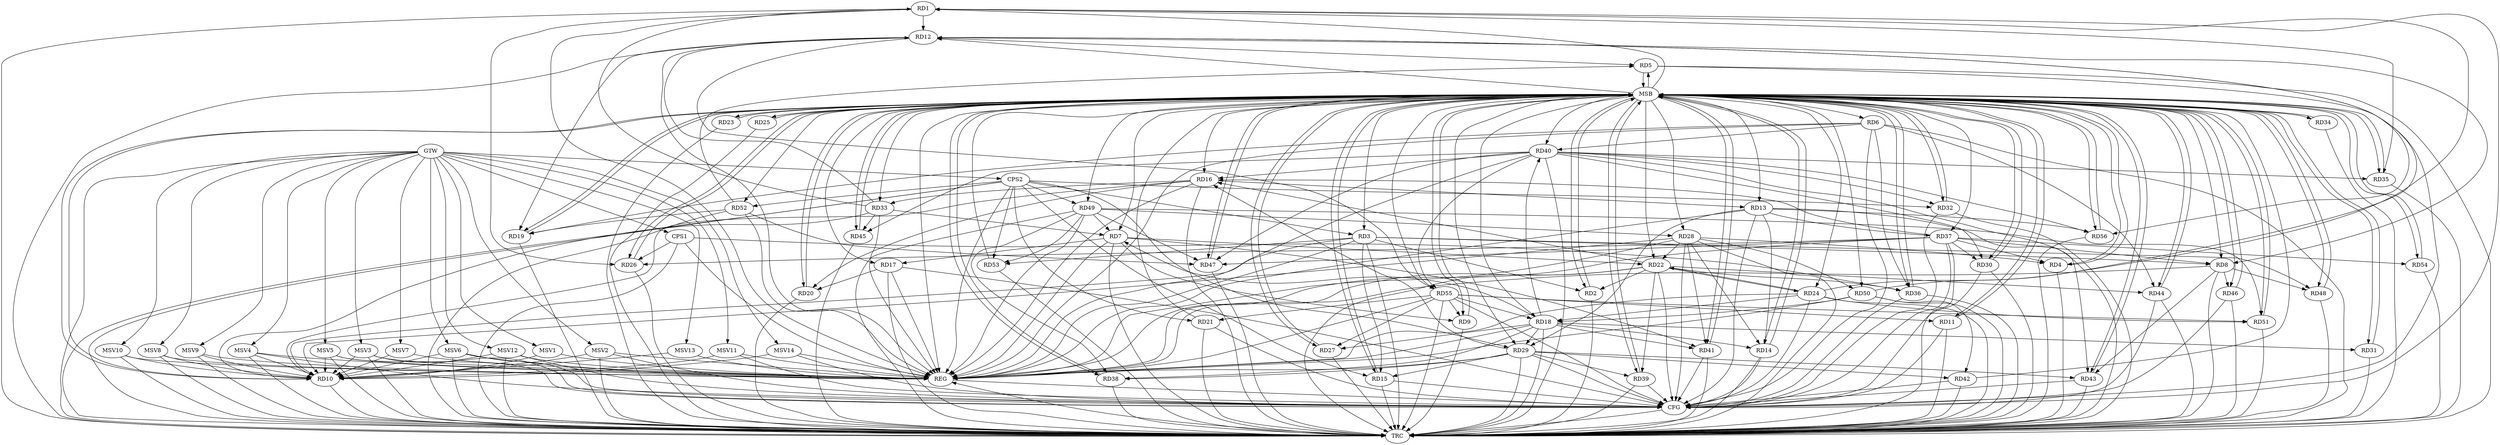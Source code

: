strict digraph G {
  RD1 [ label="RD1" ];
  RD2 [ label="RD2" ];
  RD3 [ label="RD3" ];
  RD4 [ label="RD4" ];
  RD5 [ label="RD5" ];
  RD6 [ label="RD6" ];
  RD7 [ label="RD7" ];
  RD8 [ label="RD8" ];
  RD9 [ label="RD9" ];
  RD10 [ label="RD10" ];
  RD11 [ label="RD11" ];
  RD12 [ label="RD12" ];
  RD13 [ label="RD13" ];
  RD14 [ label="RD14" ];
  RD15 [ label="RD15" ];
  RD16 [ label="RD16" ];
  RD17 [ label="RD17" ];
  RD18 [ label="RD18" ];
  RD19 [ label="RD19" ];
  RD20 [ label="RD20" ];
  RD21 [ label="RD21" ];
  RD22 [ label="RD22" ];
  RD23 [ label="RD23" ];
  RD24 [ label="RD24" ];
  RD25 [ label="RD25" ];
  RD26 [ label="RD26" ];
  RD27 [ label="RD27" ];
  RD28 [ label="RD28" ];
  RD29 [ label="RD29" ];
  RD30 [ label="RD30" ];
  RD31 [ label="RD31" ];
  RD32 [ label="RD32" ];
  RD33 [ label="RD33" ];
  RD34 [ label="RD34" ];
  RD35 [ label="RD35" ];
  RD36 [ label="RD36" ];
  RD37 [ label="RD37" ];
  RD38 [ label="RD38" ];
  RD39 [ label="RD39" ];
  RD40 [ label="RD40" ];
  RD41 [ label="RD41" ];
  RD42 [ label="RD42" ];
  RD43 [ label="RD43" ];
  RD44 [ label="RD44" ];
  RD45 [ label="RD45" ];
  RD46 [ label="RD46" ];
  RD47 [ label="RD47" ];
  RD48 [ label="RD48" ];
  RD49 [ label="RD49" ];
  RD50 [ label="RD50" ];
  RD51 [ label="RD51" ];
  RD52 [ label="RD52" ];
  RD53 [ label="RD53" ];
  RD54 [ label="RD54" ];
  RD55 [ label="RD55" ];
  RD56 [ label="RD56" ];
  CPS1 [ label="CPS1" ];
  CPS2 [ label="CPS2" ];
  GTW [ label="GTW" ];
  REG [ label="REG" ];
  MSB [ label="MSB" ];
  CFG [ label="CFG" ];
  TRC [ label="TRC" ];
  MSV1 [ label="MSV1" ];
  MSV2 [ label="MSV2" ];
  MSV3 [ label="MSV3" ];
  MSV4 [ label="MSV4" ];
  MSV5 [ label="MSV5" ];
  MSV6 [ label="MSV6" ];
  MSV7 [ label="MSV7" ];
  MSV8 [ label="MSV8" ];
  MSV9 [ label="MSV9" ];
  MSV10 [ label="MSV10" ];
  MSV11 [ label="MSV11" ];
  MSV12 [ label="MSV12" ];
  MSV13 [ label="MSV13" ];
  MSV14 [ label="MSV14" ];
  RD1 -> RD12;
  RD24 -> RD1;
  RD1 -> RD26;
  RD33 -> RD1;
  RD1 -> RD35;
  RD3 -> RD2;
  RD22 -> RD2;
  RD3 -> RD8;
  RD3 -> RD10;
  RD3 -> RD15;
  RD3 -> RD48;
  RD3 -> RD53;
  RD28 -> RD4;
  RD37 -> RD4;
  RD12 -> RD5;
  RD52 -> RD5;
  RD6 -> RD19;
  RD6 -> RD36;
  RD6 -> RD40;
  RD6 -> RD44;
  RD7 -> RD9;
  RD7 -> RD17;
  RD18 -> RD7;
  RD7 -> RD22;
  RD33 -> RD7;
  RD7 -> RD41;
  RD49 -> RD7;
  RD12 -> RD8;
  RD37 -> RD8;
  RD8 -> RD43;
  RD8 -> RD46;
  RD8 -> RD48;
  RD55 -> RD9;
  RD16 -> RD10;
  RD28 -> RD10;
  RD55 -> RD11;
  RD12 -> RD19;
  RD33 -> RD12;
  RD50 -> RD12;
  RD12 -> RD55;
  RD12 -> RD56;
  RD13 -> RD14;
  RD16 -> RD13;
  RD13 -> RD29;
  RD13 -> RD37;
  RD13 -> RD56;
  RD18 -> RD14;
  RD28 -> RD14;
  RD29 -> RD15;
  RD16 -> RD20;
  RD22 -> RD16;
  RD29 -> RD16;
  RD16 -> RD33;
  RD37 -> RD16;
  RD40 -> RD16;
  RD17 -> RD20;
  RD24 -> RD18;
  RD18 -> RD27;
  RD18 -> RD29;
  RD18 -> RD31;
  RD18 -> RD38;
  RD18 -> RD40;
  RD18 -> RD41;
  RD50 -> RD18;
  RD55 -> RD18;
  RD52 -> RD19;
  RD55 -> RD21;
  RD22 -> RD24;
  RD24 -> RD22;
  RD28 -> RD22;
  RD22 -> RD36;
  RD22 -> RD39;
  RD22 -> RD44;
  RD24 -> RD51;
  RD37 -> RD26;
  RD55 -> RD27;
  RD28 -> RD41;
  RD49 -> RD28;
  RD28 -> RD50;
  RD29 -> RD38;
  RD29 -> RD39;
  RD29 -> RD42;
  RD29 -> RD43;
  RD37 -> RD30;
  RD40 -> RD30;
  RD40 -> RD32;
  RD33 -> RD45;
  RD40 -> RD35;
  RD37 -> RD47;
  RD37 -> RD54;
  RD49 -> RD38;
  RD40 -> RD43;
  RD40 -> RD45;
  RD40 -> RD47;
  RD40 -> RD55;
  RD40 -> RD56;
  RD50 -> RD42;
  RD49 -> RD47;
  RD52 -> RD47;
  RD49 -> RD51;
  RD49 -> RD53;
  RD55 -> RD51;
  CPS1 -> RD26;
  CPS1 -> RD36;
  CPS2 -> RD29;
  CPS2 -> RD53;
  CPS2 -> RD52;
  CPS2 -> RD15;
  CPS2 -> RD3;
  CPS2 -> RD21;
  CPS2 -> RD10;
  CPS2 -> RD49;
  CPS2 -> RD32;
  GTW -> CPS1;
  GTW -> CPS2;
  RD1 -> REG;
  RD3 -> REG;
  RD6 -> REG;
  RD7 -> REG;
  RD8 -> REG;
  RD12 -> REG;
  RD13 -> REG;
  RD16 -> REG;
  RD17 -> REG;
  RD18 -> REG;
  RD22 -> REG;
  RD24 -> REG;
  RD28 -> REG;
  RD29 -> REG;
  RD33 -> REG;
  RD37 -> REG;
  RD40 -> REG;
  RD49 -> REG;
  RD50 -> REG;
  RD52 -> REG;
  RD55 -> REG;
  CPS1 -> REG;
  CPS2 -> REG;
  RD2 -> MSB;
  MSB -> RD6;
  MSB -> RD29;
  MSB -> REG;
  RD4 -> MSB;
  MSB -> RD17;
  MSB -> RD24;
  MSB -> RD38;
  MSB -> RD43;
  MSB -> RD54;
  MSB -> RD55;
  RD5 -> MSB;
  MSB -> RD1;
  MSB -> RD19;
  MSB -> RD44;
  MSB -> RD47;
  RD9 -> MSB;
  MSB -> RD56;
  RD10 -> MSB;
  MSB -> RD5;
  MSB -> RD9;
  MSB -> RD16;
  MSB -> RD18;
  MSB -> RD30;
  MSB -> RD46;
  MSB -> RD50;
  MSB -> RD52;
  RD11 -> MSB;
  MSB -> RD40;
  RD14 -> MSB;
  MSB -> RD12;
  MSB -> RD15;
  MSB -> RD26;
  MSB -> RD39;
  RD15 -> MSB;
  MSB -> RD11;
  MSB -> RD20;
  RD19 -> MSB;
  MSB -> RD10;
  MSB -> RD22;
  MSB -> RD28;
  MSB -> RD36;
  RD20 -> MSB;
  MSB -> RD3;
  MSB -> RD35;
  MSB -> RD37;
  RD21 -> MSB;
  MSB -> RD25;
  MSB -> RD33;
  RD23 -> MSB;
  RD25 -> MSB;
  MSB -> RD13;
  MSB -> RD27;
  RD26 -> MSB;
  MSB -> RD34;
  RD27 -> MSB;
  MSB -> RD7;
  MSB -> RD14;
  RD30 -> MSB;
  MSB -> RD8;
  RD31 -> MSB;
  MSB -> RD41;
  RD32 -> MSB;
  RD34 -> MSB;
  MSB -> RD32;
  MSB -> RD45;
  RD35 -> MSB;
  RD36 -> MSB;
  MSB -> RD49;
  RD38 -> MSB;
  MSB -> RD48;
  RD39 -> MSB;
  RD41 -> MSB;
  MSB -> RD23;
  RD42 -> MSB;
  MSB -> RD2;
  MSB -> RD31;
  RD43 -> MSB;
  RD44 -> MSB;
  MSB -> RD4;
  RD45 -> MSB;
  MSB -> RD51;
  RD46 -> MSB;
  RD47 -> MSB;
  RD48 -> MSB;
  RD51 -> MSB;
  RD53 -> MSB;
  RD54 -> MSB;
  RD56 -> MSB;
  RD5 -> CFG;
  RD44 -> CFG;
  RD28 -> CFG;
  RD46 -> CFG;
  RD24 -> CFG;
  RD6 -> CFG;
  RD15 -> CFG;
  RD36 -> CFG;
  RD30 -> CFG;
  RD37 -> CFG;
  RD17 -> CFG;
  RD41 -> CFG;
  RD55 -> CFG;
  RD32 -> CFG;
  RD39 -> CFG;
  RD21 -> CFG;
  RD14 -> CFG;
  RD29 -> CFG;
  RD11 -> CFG;
  RD13 -> CFG;
  RD1 -> CFG;
  RD43 -> CFG;
  RD22 -> CFG;
  RD42 -> CFG;
  REG -> CFG;
  RD1 -> TRC;
  RD2 -> TRC;
  RD3 -> TRC;
  RD4 -> TRC;
  RD5 -> TRC;
  RD6 -> TRC;
  RD7 -> TRC;
  RD8 -> TRC;
  RD9 -> TRC;
  RD10 -> TRC;
  RD11 -> TRC;
  RD12 -> TRC;
  RD13 -> TRC;
  RD14 -> TRC;
  RD15 -> TRC;
  RD16 -> TRC;
  RD17 -> TRC;
  RD18 -> TRC;
  RD19 -> TRC;
  RD20 -> TRC;
  RD21 -> TRC;
  RD22 -> TRC;
  RD23 -> TRC;
  RD24 -> TRC;
  RD25 -> TRC;
  RD26 -> TRC;
  RD27 -> TRC;
  RD28 -> TRC;
  RD29 -> TRC;
  RD30 -> TRC;
  RD31 -> TRC;
  RD32 -> TRC;
  RD33 -> TRC;
  RD34 -> TRC;
  RD35 -> TRC;
  RD36 -> TRC;
  RD37 -> TRC;
  RD38 -> TRC;
  RD39 -> TRC;
  RD40 -> TRC;
  RD41 -> TRC;
  RD42 -> TRC;
  RD43 -> TRC;
  RD44 -> TRC;
  RD45 -> TRC;
  RD46 -> TRC;
  RD47 -> TRC;
  RD48 -> TRC;
  RD49 -> TRC;
  RD50 -> TRC;
  RD51 -> TRC;
  RD52 -> TRC;
  RD53 -> TRC;
  RD54 -> TRC;
  RD55 -> TRC;
  RD56 -> TRC;
  CPS1 -> TRC;
  CPS2 -> TRC;
  GTW -> TRC;
  CFG -> TRC;
  TRC -> REG;
  MSV1 -> RD10;
  MSV2 -> RD10;
  MSV3 -> RD10;
  MSV4 -> RD10;
  MSV5 -> RD10;
  MSV6 -> RD10;
  GTW -> MSV1;
  MSV1 -> REG;
  GTW -> MSV2;
  MSV2 -> REG;
  MSV2 -> TRC;
  MSV2 -> CFG;
  GTW -> MSV3;
  MSV3 -> REG;
  MSV3 -> TRC;
  MSV3 -> CFG;
  GTW -> MSV4;
  MSV4 -> REG;
  MSV4 -> TRC;
  MSV4 -> CFG;
  GTW -> MSV5;
  MSV5 -> REG;
  MSV5 -> TRC;
  MSV5 -> CFG;
  GTW -> MSV6;
  MSV6 -> REG;
  MSV6 -> TRC;
  MSV6 -> CFG;
  MSV7 -> RD10;
  GTW -> MSV7;
  MSV7 -> REG;
  MSV8 -> RD10;
  MSV9 -> RD10;
  GTW -> MSV8;
  MSV8 -> REG;
  MSV8 -> TRC;
  GTW -> MSV9;
  MSV9 -> REG;
  MSV9 -> TRC;
  MSV10 -> RD10;
  MSV11 -> RD10;
  MSV12 -> RD10;
  GTW -> MSV10;
  MSV10 -> REG;
  MSV10 -> TRC;
  GTW -> MSV11;
  MSV11 -> REG;
  MSV11 -> CFG;
  GTW -> MSV12;
  MSV12 -> REG;
  MSV12 -> TRC;
  MSV12 -> CFG;
  MSV13 -> RD10;
  GTW -> MSV13;
  MSV13 -> REG;
  MSV14 -> RD10;
  GTW -> MSV14;
  MSV14 -> REG;
  MSV14 -> CFG;
}
